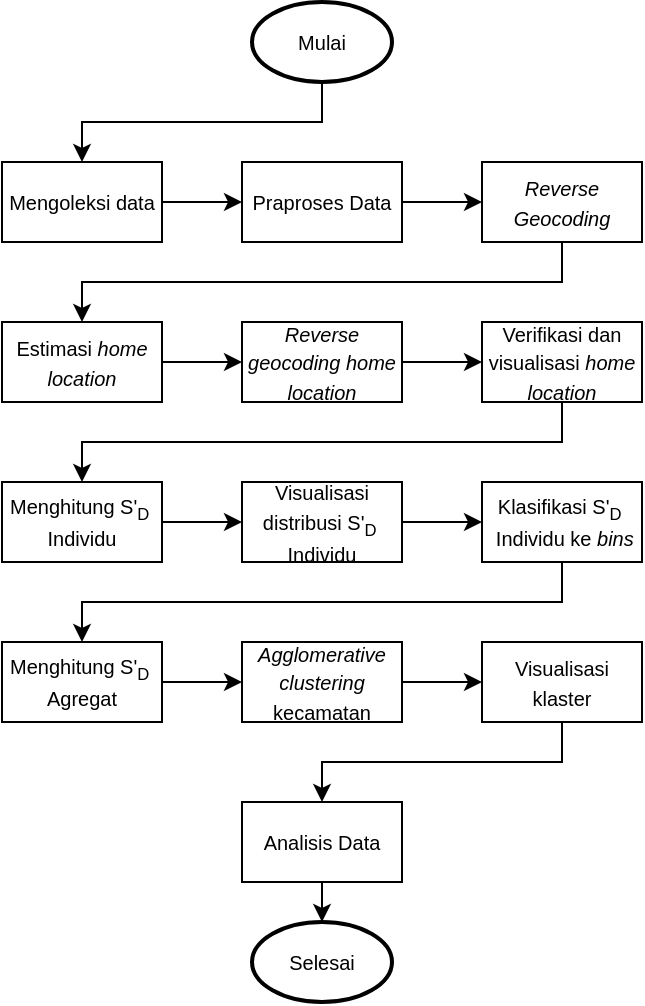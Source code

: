 <mxfile version="21.3.2" type="github">
  <diagram name="Page-1" id="d1vk-SAfMCjLZlCM01B4">
    <mxGraphModel dx="1122" dy="664" grid="1" gridSize="10" guides="1" tooltips="1" connect="1" arrows="1" fold="1" page="1" pageScale="1" pageWidth="827" pageHeight="1169" math="0" shadow="0">
      <root>
        <mxCell id="0" />
        <mxCell id="1" parent="0" />
        <mxCell id="-IwMAnSraLjQeCDWp_t6-34" style="edgeStyle=orthogonalEdgeStyle;rounded=0;orthogonalLoop=1;jettySize=auto;html=1;entryX=0.5;entryY=0;entryDx=0;entryDy=0;" edge="1" parent="1" source="-IwMAnSraLjQeCDWp_t6-1" target="-IwMAnSraLjQeCDWp_t6-3">
          <mxGeometry relative="1" as="geometry">
            <Array as="points">
              <mxPoint x="360" y="100" />
              <mxPoint x="240" y="100" />
            </Array>
          </mxGeometry>
        </mxCell>
        <mxCell id="-IwMAnSraLjQeCDWp_t6-1" value="&lt;font style=&quot;font-size: 10px;&quot;&gt;Mulai&lt;/font&gt;" style="strokeWidth=2;html=1;shape=mxgraph.flowchart.start_1;whiteSpace=wrap;" vertex="1" parent="1">
          <mxGeometry x="325" y="40" width="70" height="40" as="geometry" />
        </mxCell>
        <mxCell id="-IwMAnSraLjQeCDWp_t6-18" value="" style="edgeStyle=orthogonalEdgeStyle;rounded=0;orthogonalLoop=1;jettySize=auto;html=1;" edge="1" parent="1" source="-IwMAnSraLjQeCDWp_t6-3" target="-IwMAnSraLjQeCDWp_t6-4">
          <mxGeometry relative="1" as="geometry" />
        </mxCell>
        <mxCell id="-IwMAnSraLjQeCDWp_t6-3" value="&lt;font style=&quot;font-size: 10px;&quot;&gt;Mengoleksi data&lt;/font&gt;" style="rounded=0;whiteSpace=wrap;html=1;" vertex="1" parent="1">
          <mxGeometry x="200" y="120" width="80" height="40" as="geometry" />
        </mxCell>
        <mxCell id="-IwMAnSraLjQeCDWp_t6-19" value="" style="edgeStyle=orthogonalEdgeStyle;rounded=0;orthogonalLoop=1;jettySize=auto;html=1;" edge="1" parent="1" source="-IwMAnSraLjQeCDWp_t6-4" target="-IwMAnSraLjQeCDWp_t6-5">
          <mxGeometry relative="1" as="geometry" />
        </mxCell>
        <mxCell id="-IwMAnSraLjQeCDWp_t6-4" value="&lt;font style=&quot;font-size: 10px;&quot;&gt;Praproses Data&lt;/font&gt;" style="rounded=0;whiteSpace=wrap;html=1;" vertex="1" parent="1">
          <mxGeometry x="320" y="120" width="80" height="40" as="geometry" />
        </mxCell>
        <mxCell id="-IwMAnSraLjQeCDWp_t6-35" style="edgeStyle=orthogonalEdgeStyle;rounded=0;orthogonalLoop=1;jettySize=auto;html=1;exitX=0.5;exitY=1;exitDx=0;exitDy=0;entryX=0.5;entryY=0;entryDx=0;entryDy=0;" edge="1" parent="1" source="-IwMAnSraLjQeCDWp_t6-5" target="-IwMAnSraLjQeCDWp_t6-6">
          <mxGeometry relative="1" as="geometry" />
        </mxCell>
        <mxCell id="-IwMAnSraLjQeCDWp_t6-5" value="&lt;i&gt;&lt;font style=&quot;font-size: 10px;&quot;&gt;Reverse Geocoding&lt;/font&gt;&lt;/i&gt;" style="rounded=0;whiteSpace=wrap;html=1;" vertex="1" parent="1">
          <mxGeometry x="440" y="120" width="80" height="40" as="geometry" />
        </mxCell>
        <mxCell id="-IwMAnSraLjQeCDWp_t6-20" value="" style="edgeStyle=orthogonalEdgeStyle;rounded=0;orthogonalLoop=1;jettySize=auto;html=1;" edge="1" parent="1" source="-IwMAnSraLjQeCDWp_t6-6" target="-IwMAnSraLjQeCDWp_t6-7">
          <mxGeometry relative="1" as="geometry" />
        </mxCell>
        <mxCell id="-IwMAnSraLjQeCDWp_t6-6" value="&lt;font style=&quot;font-size: 10px;&quot;&gt;Estimasi &lt;i&gt;home location&lt;/i&gt;&lt;/font&gt;" style="rounded=0;whiteSpace=wrap;html=1;" vertex="1" parent="1">
          <mxGeometry x="200" y="200" width="80" height="40" as="geometry" />
        </mxCell>
        <mxCell id="-IwMAnSraLjQeCDWp_t6-21" value="" style="edgeStyle=orthogonalEdgeStyle;rounded=0;orthogonalLoop=1;jettySize=auto;html=1;" edge="1" parent="1" source="-IwMAnSraLjQeCDWp_t6-7" target="-IwMAnSraLjQeCDWp_t6-8">
          <mxGeometry relative="1" as="geometry" />
        </mxCell>
        <mxCell id="-IwMAnSraLjQeCDWp_t6-7" value="&lt;font style=&quot;font-size: 10px;&quot;&gt;&lt;i&gt;Reverse geocoding&lt;/i&gt;&amp;nbsp;&lt;i&gt;home location&lt;/i&gt;&lt;/font&gt;" style="rounded=0;whiteSpace=wrap;html=1;" vertex="1" parent="1">
          <mxGeometry x="320" y="200" width="80" height="40" as="geometry" />
        </mxCell>
        <mxCell id="-IwMAnSraLjQeCDWp_t6-36" style="edgeStyle=orthogonalEdgeStyle;rounded=0;orthogonalLoop=1;jettySize=auto;html=1;exitX=0.5;exitY=1;exitDx=0;exitDy=0;entryX=0.5;entryY=0;entryDx=0;entryDy=0;" edge="1" parent="1" source="-IwMAnSraLjQeCDWp_t6-8" target="-IwMAnSraLjQeCDWp_t6-9">
          <mxGeometry relative="1" as="geometry" />
        </mxCell>
        <mxCell id="-IwMAnSraLjQeCDWp_t6-8" value="&lt;font style=&quot;font-size: 10px;&quot;&gt;Verifikasi dan visualisasi &lt;i&gt;home location&lt;/i&gt;&lt;/font&gt;" style="rounded=0;whiteSpace=wrap;html=1;" vertex="1" parent="1">
          <mxGeometry x="440" y="200" width="80" height="40" as="geometry" />
        </mxCell>
        <mxCell id="-IwMAnSraLjQeCDWp_t6-22" value="" style="edgeStyle=orthogonalEdgeStyle;rounded=0;orthogonalLoop=1;jettySize=auto;html=1;" edge="1" parent="1" source="-IwMAnSraLjQeCDWp_t6-9" target="-IwMAnSraLjQeCDWp_t6-11">
          <mxGeometry relative="1" as="geometry" />
        </mxCell>
        <mxCell id="-IwMAnSraLjQeCDWp_t6-9" value="&lt;font style=&quot;font-size: 10px;&quot;&gt;Menghitung&amp;nbsp;S&#39;&lt;sub style=&quot;border-color: var(--border-color);&quot;&gt;D&amp;nbsp;&lt;/sub&gt;&lt;br&gt;&amp;nbsp;Individu&amp;nbsp;&lt;/font&gt;" style="rounded=0;whiteSpace=wrap;html=1;" vertex="1" parent="1">
          <mxGeometry x="200" y="280" width="80" height="40" as="geometry" />
        </mxCell>
        <mxCell id="-IwMAnSraLjQeCDWp_t6-23" value="" style="edgeStyle=orthogonalEdgeStyle;rounded=0;orthogonalLoop=1;jettySize=auto;html=1;" edge="1" parent="1" source="-IwMAnSraLjQeCDWp_t6-11" target="-IwMAnSraLjQeCDWp_t6-12">
          <mxGeometry relative="1" as="geometry" />
        </mxCell>
        <mxCell id="-IwMAnSraLjQeCDWp_t6-11" value="&lt;font style=&quot;font-size: 10px;&quot;&gt;Visualisasi distribusi S&#39;&lt;sub style=&quot;border-color: var(--border-color);&quot;&gt;D&amp;nbsp;&lt;/sub&gt;&lt;br&gt;&amp;nbsp;Individu&amp;nbsp;&lt;/font&gt;" style="rounded=0;whiteSpace=wrap;html=1;" vertex="1" parent="1">
          <mxGeometry x="320" y="280" width="80" height="40" as="geometry" />
        </mxCell>
        <mxCell id="-IwMAnSraLjQeCDWp_t6-37" style="edgeStyle=orthogonalEdgeStyle;rounded=0;orthogonalLoop=1;jettySize=auto;html=1;exitX=0.5;exitY=1;exitDx=0;exitDy=0;" edge="1" parent="1" source="-IwMAnSraLjQeCDWp_t6-12" target="-IwMAnSraLjQeCDWp_t6-13">
          <mxGeometry relative="1" as="geometry" />
        </mxCell>
        <mxCell id="-IwMAnSraLjQeCDWp_t6-12" value="&lt;font style=&quot;font-size: 10px;&quot;&gt;Klasifikasi S&#39;&lt;sub style=&quot;border-color: var(--border-color);&quot;&gt;D&amp;nbsp;&lt;/sub&gt;&lt;br&gt;&amp;nbsp;Individu ke&lt;i&gt;&amp;nbsp;bins&lt;/i&gt;&lt;/font&gt;" style="rounded=0;whiteSpace=wrap;html=1;" vertex="1" parent="1">
          <mxGeometry x="440" y="280" width="80" height="40" as="geometry" />
        </mxCell>
        <mxCell id="-IwMAnSraLjQeCDWp_t6-24" value="" style="edgeStyle=orthogonalEdgeStyle;rounded=0;orthogonalLoop=1;jettySize=auto;html=1;" edge="1" parent="1" source="-IwMAnSraLjQeCDWp_t6-13" target="-IwMAnSraLjQeCDWp_t6-14">
          <mxGeometry relative="1" as="geometry" />
        </mxCell>
        <mxCell id="-IwMAnSraLjQeCDWp_t6-13" value="&lt;font style=&quot;font-size: 10px;&quot;&gt;Menghitung&amp;nbsp;S&#39;&lt;sub style=&quot;border-color: var(--border-color);&quot;&gt;D&amp;nbsp;&lt;/sub&gt;&lt;br&gt;&amp;nbsp;Agregat&amp;nbsp;&lt;/font&gt;" style="rounded=0;whiteSpace=wrap;html=1;" vertex="1" parent="1">
          <mxGeometry x="200" y="360" width="80" height="40" as="geometry" />
        </mxCell>
        <mxCell id="-IwMAnSraLjQeCDWp_t6-25" value="" style="edgeStyle=orthogonalEdgeStyle;rounded=0;orthogonalLoop=1;jettySize=auto;html=1;" edge="1" parent="1" source="-IwMAnSraLjQeCDWp_t6-14" target="-IwMAnSraLjQeCDWp_t6-15">
          <mxGeometry relative="1" as="geometry" />
        </mxCell>
        <mxCell id="-IwMAnSraLjQeCDWp_t6-14" value="&lt;font size=&quot;1&quot;&gt;&lt;i&gt;Agglomerative clustering &lt;/i&gt;kecamatan&lt;/font&gt;" style="rounded=0;whiteSpace=wrap;html=1;" vertex="1" parent="1">
          <mxGeometry x="320" y="360" width="80" height="40" as="geometry" />
        </mxCell>
        <mxCell id="-IwMAnSraLjQeCDWp_t6-26" style="edgeStyle=orthogonalEdgeStyle;rounded=0;orthogonalLoop=1;jettySize=auto;html=1;entryX=0.5;entryY=0;entryDx=0;entryDy=0;" edge="1" parent="1" source="-IwMAnSraLjQeCDWp_t6-15" target="-IwMAnSraLjQeCDWp_t6-16">
          <mxGeometry relative="1" as="geometry">
            <Array as="points">
              <mxPoint x="480" y="420" />
              <mxPoint x="360" y="420" />
            </Array>
          </mxGeometry>
        </mxCell>
        <mxCell id="-IwMAnSraLjQeCDWp_t6-15" value="&lt;font size=&quot;1&quot;&gt;Visualisasi klaster&lt;/font&gt;" style="rounded=0;whiteSpace=wrap;html=1;" vertex="1" parent="1">
          <mxGeometry x="440" y="360" width="80" height="40" as="geometry" />
        </mxCell>
        <mxCell id="-IwMAnSraLjQeCDWp_t6-27" value="" style="edgeStyle=orthogonalEdgeStyle;rounded=0;orthogonalLoop=1;jettySize=auto;html=1;" edge="1" parent="1" source="-IwMAnSraLjQeCDWp_t6-16" target="-IwMAnSraLjQeCDWp_t6-17">
          <mxGeometry relative="1" as="geometry" />
        </mxCell>
        <mxCell id="-IwMAnSraLjQeCDWp_t6-16" value="&lt;font size=&quot;1&quot;&gt;Analisis Data&lt;/font&gt;" style="rounded=0;whiteSpace=wrap;html=1;" vertex="1" parent="1">
          <mxGeometry x="320" y="440" width="80" height="40" as="geometry" />
        </mxCell>
        <mxCell id="-IwMAnSraLjQeCDWp_t6-17" value="&lt;font style=&quot;font-size: 10px;&quot;&gt;Selesai&lt;/font&gt;" style="strokeWidth=2;html=1;shape=mxgraph.flowchart.start_1;whiteSpace=wrap;" vertex="1" parent="1">
          <mxGeometry x="325" y="500" width="70" height="40" as="geometry" />
        </mxCell>
      </root>
    </mxGraphModel>
  </diagram>
</mxfile>

